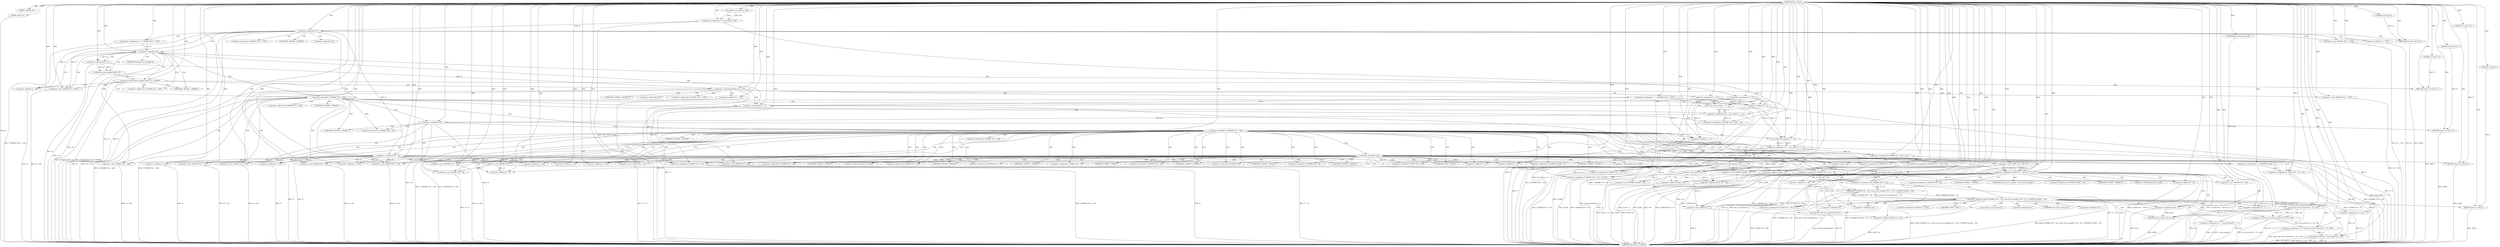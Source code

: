 digraph tftp_connect {  
"1000113" [label = "(METHOD,tftp_connect)" ]
"1000406" [label = "(METHOD_RETURN,int __fastcall)" ]
"1000114" [label = "(PARAM,_DWORD *a1)" ]
"1000115" [label = "(PARAM,_BYTE *a2)" ]
"1000129" [label = "(<operator>.assignment,v4 = Curl_ccalloc(1, 336))" ]
"1000131" [label = "(Curl_ccalloc,Curl_ccalloc(1, 336))" ]
"1000134" [label = "(<operator>.assignment,a1[188] = v4)" ]
"1000140" [label = "(<operator>.logicalNot,!v4)" ]
"1000142" [label = "(RETURN,return 27;,return 27;)" ]
"1000143" [label = "(LITERAL,27,return 27;)" ]
"1000144" [label = "(<operator>.assignment,v5 = v4)" ]
"1000147" [label = "(<operator>.assignment,v6 = *(_DWORD *)(*a1 + 1576))" ]
"1000150" [label = "(<operator>.cast,(_DWORD *)(*a1 + 1576))" ]
"1000152" [label = "(<operator>.addition,*a1 + 1576)" ]
"1000157" [label = "(<operator>.logicalNot,!v6)" ]
"1000160" [label = "(<operator>.assignment,v7 = 512)" ]
"1000164" [label = "(<operator>.assignment,v6 = v7)" ]
"1000169" [label = "(<operator>.greaterThan,(unsigned int)(v6 - 8) > 0xFFB0)" ]
"1000170" [label = "(<operator>.cast,(unsigned int)(v6 - 8))" ]
"1000172" [label = "(<operator>.subtraction,v6 - 8)" ]
"1000176" [label = "(RETURN,return 71;,return 71;)" ]
"1000177" [label = "(LITERAL,71,return 71;)" ]
"1000179" [label = "(<operator>.greaterEqualsThan,v6 >= 512)" ]
"1000183" [label = "(<operator>.assignment,v7 = *(_DWORD *)(*a1 + 1576))" ]
"1000186" [label = "(<operator>.cast,(_DWORD *)(*a1 + 1576))" ]
"1000188" [label = "(<operator>.addition,*a1 + 1576)" ]
"1000193" [label = "(<operator>.assignment,v7 = 512)" ]
"1000198" [label = "(<operator>.logicalNot,!*(_DWORD *)(v4 + 328))" ]
"1000200" [label = "(<operator>.cast,(_DWORD *)(v4 + 328))" ]
"1000202" [label = "(<operator>.addition,v4 + 328)" ]
"1000206" [label = "(<operator>.assignment,v10 = Curl_ccalloc(1, v7 + 4))" ]
"1000208" [label = "(Curl_ccalloc,Curl_ccalloc(1, v7 + 4))" ]
"1000210" [label = "(<operator>.addition,v7 + 4)" ]
"1000213" [label = "(<operator>.assignment,*(_DWORD *)(v5 + 328) = v10)" ]
"1000215" [label = "(<operator>.cast,(_DWORD *)(v5 + 328))" ]
"1000217" [label = "(<operator>.addition,v5 + 328)" ]
"1000222" [label = "(<operator>.logicalNot,!v10)" ]
"1000224" [label = "(RETURN,return 27;,return 27;)" ]
"1000225" [label = "(LITERAL,27,return 27;)" ]
"1000227" [label = "(<operator>.logicalNot,!*(_DWORD *)(v5 + 332))" ]
"1000229" [label = "(<operator>.cast,(_DWORD *)(v5 + 332))" ]
"1000231" [label = "(<operator>.addition,v5 + 332)" ]
"1000235" [label = "(<operator>.assignment,v14 = Curl_ccalloc(1, v7 + 4))" ]
"1000237" [label = "(Curl_ccalloc,Curl_ccalloc(1, v7 + 4))" ]
"1000239" [label = "(<operator>.addition,v7 + 4)" ]
"1000242" [label = "(<operator>.assignment,*(_DWORD *)(v5 + 332) = v14)" ]
"1000244" [label = "(<operator>.cast,(_DWORD *)(v5 + 332))" ]
"1000246" [label = "(<operator>.addition,v5 + 332)" ]
"1000251" [label = "(<operator>.logicalNot,!v14)" ]
"1000253" [label = "(RETURN,return 27;,return 27;)" ]
"1000254" [label = "(LITERAL,27,return 27;)" ]
"1000255" [label = "(Curl_conncontrol,Curl_conncontrol(a1, 1))" ]
"1000258" [label = "(<operator>.assignment,v8 = *(_DWORD *)(a1[20] + 4))" ]
"1000261" [label = "(<operator>.cast,(_DWORD *)(a1[20] + 4))" ]
"1000263" [label = "(<operator>.addition,a1[20] + 4)" ]
"1000268" [label = "(<operator>.assignment,*(_DWORD *)(v5 + 20) = a1[105])" ]
"1000270" [label = "(<operator>.cast,(_DWORD *)(v5 + 20))" ]
"1000272" [label = "(<operator>.addition,v5 + 20)" ]
"1000278" [label = "(<operator>.assignment,*(_DWORD *)(v5 + 320) = 512)" ]
"1000280" [label = "(<operator>.cast,(_DWORD *)(v5 + 320))" ]
"1000282" [label = "(<operator>.addition,v5 + 320)" ]
"1000286" [label = "(<operator>.assignment,*(_DWORD *)(v5 + 16) = a1)" ]
"1000288" [label = "(<operator>.cast,(_DWORD *)(v5 + 16))" ]
"1000290" [label = "(<operator>.addition,v5 + 16)" ]
"1000294" [label = "(<operator>.assignment,*(_WORD *)(v5 + 52) = v8)" ]
"1000296" [label = "(<operator>.cast,(_WORD *)(v5 + 52))" ]
"1000298" [label = "(<operator>.addition,v5 + 52)" ]
"1000302" [label = "(<operator>.assignment,*(_DWORD *)(v5 + 324) = v6)" ]
"1000304" [label = "(<operator>.cast,(_DWORD *)(v5 + 324))" ]
"1000306" [label = "(<operator>.addition,v5 + 324)" ]
"1000310" [label = "(<operator>.assignment,*(_DWORD *)v5 = 0)" ]
"1000312" [label = "(<operator>.cast,(_DWORD *)v5)" ]
"1000316" [label = "(<operator>.assignment,*(_DWORD *)(v5 + 8) = -100)" ]
"1000318" [label = "(<operator>.cast,(_DWORD *)(v5 + 8))" ]
"1000320" [label = "(<operator>.addition,v5 + 8)" ]
"1000323" [label = "(<operator>.minus,-100)" ]
"1000325" [label = "(tftp_set_timeouts,tftp_set_timeouts(v5))" ]
"1000328" [label = "(<operator>.notEquals,(*((_BYTE *)a1 + 591) & 2) != 0)" ]
"1000329" [label = "(<operator>.and,*((_BYTE *)a1 + 591) & 2)" ]
"1000331" [label = "(<operator>.addition,(_BYTE *)a1 + 591)" ]
"1000332" [label = "(<operator>.cast,(_BYTE *)a1)" ]
"1000340" [label = "(Curl_pgrsStartNow,Curl_pgrsStartNow(*a1))" ]
"1000343" [label = "(<operator>.assignment,result = 0)" ]
"1000346" [label = "(<operator>.assignment,*a2 = 1)" ]
"1000350" [label = "(RETURN,return result;,return result;)" ]
"1000351" [label = "(IDENTIFIER,result,return result;)" ]
"1000353" [label = "(<operator>.logicalNot,!bind(*(_DWORD *)(v5 + 20), (const struct sockaddr *)(v5 + 52), *(_DWORD *)(a1[20] + 16)))" ]
"1000354" [label = "(bind,bind(*(_DWORD *)(v5 + 20), (const struct sockaddr *)(v5 + 52), *(_DWORD *)(a1[20] + 16)))" ]
"1000356" [label = "(<operator>.cast,(_DWORD *)(v5 + 20))" ]
"1000358" [label = "(<operator>.addition,v5 + 20)" ]
"1000361" [label = "(<operator>.cast,(const struct sockaddr *)(v5 + 52))" ]
"1000363" [label = "(<operator>.addition,v5 + 52)" ]
"1000367" [label = "(<operator>.cast,(_DWORD *)(a1[20] + 16))" ]
"1000369" [label = "(<operator>.addition,a1[20] + 16)" ]
"1000375" [label = "(<operators>.assignmentOr,*((_BYTE *)a1 + 591) |= 2u)" ]
"1000377" [label = "(<operator>.addition,(_BYTE *)a1 + 591)" ]
"1000378" [label = "(<operator>.cast,(_BYTE *)a1)" ]
"1000384" [label = "(<operator>.assignment,v11 = _errno_location())" ]
"1000387" [label = "(<operator>.assignment,v12 = *a1)" ]
"1000391" [label = "(<operator>.assignment,v13 = (const char *)Curl_strerror(*v11, v15, 128))" ]
"1000393" [label = "(<operator>.cast,(const char *)Curl_strerror(*v11, v15, 128))" ]
"1000395" [label = "(Curl_strerror,Curl_strerror(*v11, v15, 128))" ]
"1000400" [label = "(Curl_failf,Curl_failf(v12, \"bind() failed; %s\", v13))" ]
"1000404" [label = "(RETURN,return 7;,return 7;)" ]
"1000405" [label = "(LITERAL,7,return 7;)" ]
"1000149" [label = "(<operator>.indirection,*(_DWORD *)(*a1 + 1576))" ]
"1000151" [label = "(UNKNOWN,_DWORD *,_DWORD *)" ]
"1000153" [label = "(<operator>.indirection,*a1)" ]
"1000171" [label = "(UNKNOWN,unsigned int,unsigned int)" ]
"1000185" [label = "(<operator>.indirection,*(_DWORD *)(*a1 + 1576))" ]
"1000187" [label = "(UNKNOWN,_DWORD *,_DWORD *)" ]
"1000189" [label = "(<operator>.indirection,*a1)" ]
"1000199" [label = "(<operator>.indirection,*(_DWORD *)(v4 + 328))" ]
"1000201" [label = "(UNKNOWN,_DWORD *,_DWORD *)" ]
"1000214" [label = "(<operator>.indirection,*(_DWORD *)(v5 + 328))" ]
"1000216" [label = "(UNKNOWN,_DWORD *,_DWORD *)" ]
"1000228" [label = "(<operator>.indirection,*(_DWORD *)(v5 + 332))" ]
"1000230" [label = "(UNKNOWN,_DWORD *,_DWORD *)" ]
"1000243" [label = "(<operator>.indirection,*(_DWORD *)(v5 + 332))" ]
"1000245" [label = "(UNKNOWN,_DWORD *,_DWORD *)" ]
"1000260" [label = "(<operator>.indirection,*(_DWORD *)(a1[20] + 4))" ]
"1000262" [label = "(UNKNOWN,_DWORD *,_DWORD *)" ]
"1000264" [label = "(<operator>.indirectIndexAccess,a1[20])" ]
"1000269" [label = "(<operator>.indirection,*(_DWORD *)(v5 + 20))" ]
"1000271" [label = "(UNKNOWN,_DWORD *,_DWORD *)" ]
"1000275" [label = "(<operator>.indirectIndexAccess,a1[105])" ]
"1000279" [label = "(<operator>.indirection,*(_DWORD *)(v5 + 320))" ]
"1000281" [label = "(UNKNOWN,_DWORD *,_DWORD *)" ]
"1000287" [label = "(<operator>.indirection,*(_DWORD *)(v5 + 16))" ]
"1000289" [label = "(UNKNOWN,_DWORD *,_DWORD *)" ]
"1000295" [label = "(<operator>.indirection,*(_WORD *)(v5 + 52))" ]
"1000297" [label = "(UNKNOWN,_WORD *,_WORD *)" ]
"1000303" [label = "(<operator>.indirection,*(_DWORD *)(v5 + 324))" ]
"1000305" [label = "(UNKNOWN,_DWORD *,_DWORD *)" ]
"1000311" [label = "(<operator>.indirection,*(_DWORD *)v5)" ]
"1000313" [label = "(UNKNOWN,_DWORD *,_DWORD *)" ]
"1000317" [label = "(<operator>.indirection,*(_DWORD *)(v5 + 8))" ]
"1000319" [label = "(UNKNOWN,_DWORD *,_DWORD *)" ]
"1000330" [label = "(<operator>.indirection,*((_BYTE *)a1 + 591))" ]
"1000333" [label = "(UNKNOWN,_BYTE *,_BYTE *)" ]
"1000341" [label = "(<operator>.indirection,*a1)" ]
"1000347" [label = "(<operator>.indirection,*a2)" ]
"1000355" [label = "(<operator>.indirection,*(_DWORD *)(v5 + 20))" ]
"1000357" [label = "(UNKNOWN,_DWORD *,_DWORD *)" ]
"1000362" [label = "(UNKNOWN,const struct sockaddr *,const struct sockaddr *)" ]
"1000366" [label = "(<operator>.indirection,*(_DWORD *)(a1[20] + 16))" ]
"1000368" [label = "(UNKNOWN,_DWORD *,_DWORD *)" ]
"1000370" [label = "(<operator>.indirectIndexAccess,a1[20])" ]
"1000376" [label = "(<operator>.indirection,*((_BYTE *)a1 + 591))" ]
"1000379" [label = "(UNKNOWN,_BYTE *,_BYTE *)" ]
"1000386" [label = "(_errno_location,_errno_location())" ]
"1000389" [label = "(<operator>.indirection,*a1)" ]
"1000394" [label = "(UNKNOWN,const char *,const char *)" ]
"1000396" [label = "(<operator>.indirection,*v11)" ]
  "1000350" -> "1000406"  [ label = "DDG: <RET>"] 
  "1000258" -> "1000406"  [ label = "DDG: *(_DWORD *)(a1[20] + 4)"] 
  "1000242" -> "1000406"  [ label = "DDG: *(_DWORD *)(v5 + 332)"] 
  "1000217" -> "1000406"  [ label = "DDG: v5"] 
  "1000193" -> "1000406"  [ label = "DDG: v7"] 
  "1000294" -> "1000406"  [ label = "DDG: *(_WORD *)(v5 + 52)"] 
  "1000387" -> "1000406"  [ label = "DDG: *a1"] 
  "1000198" -> "1000406"  [ label = "DDG: *(_DWORD *)(v4 + 328)"] 
  "1000202" -> "1000406"  [ label = "DDG: v4"] 
  "1000222" -> "1000406"  [ label = "DDG: v10"] 
  "1000325" -> "1000406"  [ label = "DDG: tftp_set_timeouts(v5)"] 
  "1000188" -> "1000406"  [ label = "DDG: *a1"] 
  "1000237" -> "1000406"  [ label = "DDG: v7 + 4"] 
  "1000164" -> "1000406"  [ label = "DDG: v7"] 
  "1000343" -> "1000406"  [ label = "DDG: result"] 
  "1000329" -> "1000406"  [ label = "DDG: *((_BYTE *)a1 + 591)"] 
  "1000353" -> "1000406"  [ label = "DDG: !bind(*(_DWORD *)(v5 + 20), (const struct sockaddr *)(v5 + 52), *(_DWORD *)(a1[20] + 16))"] 
  "1000268" -> "1000406"  [ label = "DDG: *(_DWORD *)(v5 + 20)"] 
  "1000332" -> "1000406"  [ label = "DDG: a1"] 
  "1000210" -> "1000406"  [ label = "DDG: v7"] 
  "1000316" -> "1000406"  [ label = "DDG: -100"] 
  "1000400" -> "1000406"  [ label = "DDG: v12"] 
  "1000363" -> "1000406"  [ label = "DDG: v5"] 
  "1000244" -> "1000406"  [ label = "DDG: v5 + 332"] 
  "1000157" -> "1000406"  [ label = "DDG: !v6"] 
  "1000215" -> "1000406"  [ label = "DDG: v5 + 328"] 
  "1000391" -> "1000406"  [ label = "DDG: (const char *)Curl_strerror(*v11, v15, 128)"] 
  "1000367" -> "1000406"  [ label = "DDG: a1[20] + 16"] 
  "1000288" -> "1000406"  [ label = "DDG: v5 + 16"] 
  "1000378" -> "1000406"  [ label = "DDG: a1"] 
  "1000150" -> "1000406"  [ label = "DDG: *a1 + 1576"] 
  "1000354" -> "1000406"  [ label = "DDG: *(_DWORD *)(v5 + 20)"] 
  "1000296" -> "1000406"  [ label = "DDG: v5 + 52"] 
  "1000375" -> "1000406"  [ label = "DDG: *((_BYTE *)a1 + 591)"] 
  "1000270" -> "1000406"  [ label = "DDG: v5 + 20"] 
  "1000318" -> "1000406"  [ label = "DDG: v5 + 8"] 
  "1000294" -> "1000406"  [ label = "DDG: v8"] 
  "1000369" -> "1000406"  [ label = "DDG: a1[20]"] 
  "1000213" -> "1000406"  [ label = "DDG: *(_DWORD *)(v5 + 328)"] 
  "1000400" -> "1000406"  [ label = "DDG: Curl_failf(v12, \"bind() failed; %s\", v13)"] 
  "1000340" -> "1000406"  [ label = "DDG: *a1"] 
  "1000227" -> "1000406"  [ label = "DDG: !*(_DWORD *)(v5 + 332)"] 
  "1000152" -> "1000406"  [ label = "DDG: *a1"] 
  "1000147" -> "1000406"  [ label = "DDG: *(_DWORD *)(*a1 + 1576)"] 
  "1000179" -> "1000406"  [ label = "DDG: v6"] 
  "1000280" -> "1000406"  [ label = "DDG: v5 + 320"] 
  "1000246" -> "1000406"  [ label = "DDG: v5"] 
  "1000400" -> "1000406"  [ label = "DDG: v13"] 
  "1000115" -> "1000406"  [ label = "DDG: a2"] 
  "1000261" -> "1000406"  [ label = "DDG: a1[20] + 4"] 
  "1000384" -> "1000406"  [ label = "DDG: v11"] 
  "1000235" -> "1000406"  [ label = "DDG: Curl_ccalloc(1, v7 + 4)"] 
  "1000377" -> "1000406"  [ label = "DDG: (_BYTE *)a1"] 
  "1000255" -> "1000406"  [ label = "DDG: Curl_conncontrol(a1, 1)"] 
  "1000393" -> "1000406"  [ label = "DDG: Curl_strerror(*v11, v15, 128)"] 
  "1000354" -> "1000406"  [ label = "DDG: (const struct sockaddr *)(v5 + 52)"] 
  "1000183" -> "1000406"  [ label = "DDG: *(_DWORD *)(*a1 + 1576)"] 
  "1000222" -> "1000406"  [ label = "DDG: !v10"] 
  "1000278" -> "1000406"  [ label = "DDG: *(_DWORD *)(v5 + 320)"] 
  "1000129" -> "1000406"  [ label = "DDG: Curl_ccalloc(1, 336)"] 
  "1000268" -> "1000406"  [ label = "DDG: a1[105]"] 
  "1000251" -> "1000406"  [ label = "DDG: v14"] 
  "1000169" -> "1000406"  [ label = "DDG: (unsigned int)(v6 - 8)"] 
  "1000354" -> "1000406"  [ label = "DDG: *(_DWORD *)(a1[20] + 16)"] 
  "1000302" -> "1000406"  [ label = "DDG: *(_DWORD *)(v5 + 324)"] 
  "1000286" -> "1000406"  [ label = "DDG: *(_DWORD *)(v5 + 16)"] 
  "1000198" -> "1000406"  [ label = "DDG: !*(_DWORD *)(v4 + 328)"] 
  "1000316" -> "1000406"  [ label = "DDG: *(_DWORD *)(v5 + 8)"] 
  "1000331" -> "1000406"  [ label = "DDG: (_BYTE *)a1"] 
  "1000229" -> "1000406"  [ label = "DDG: v5 + 332"] 
  "1000310" -> "1000406"  [ label = "DDG: *(_DWORD *)v5"] 
  "1000186" -> "1000406"  [ label = "DDG: *a1 + 1576"] 
  "1000206" -> "1000406"  [ label = "DDG: Curl_ccalloc(1, v7 + 4)"] 
  "1000140" -> "1000406"  [ label = "DDG: v4"] 
  "1000395" -> "1000406"  [ label = "DDG: v15"] 
  "1000134" -> "1000406"  [ label = "DDG: a1[188]"] 
  "1000304" -> "1000406"  [ label = "DDG: v5 + 324"] 
  "1000328" -> "1000406"  [ label = "DDG: (*((_BYTE *)a1 + 591) & 2) != 0"] 
  "1000227" -> "1000406"  [ label = "DDG: *(_DWORD *)(v5 + 332)"] 
  "1000328" -> "1000406"  [ label = "DDG: *((_BYTE *)a1 + 591) & 2"] 
  "1000169" -> "1000406"  [ label = "DDG: (unsigned int)(v6 - 8) > 0xFFB0"] 
  "1000395" -> "1000406"  [ label = "DDG: *v11"] 
  "1000179" -> "1000406"  [ label = "DDG: v6 >= 512"] 
  "1000353" -> "1000406"  [ label = "DDG: bind(*(_DWORD *)(v5 + 20), (const struct sockaddr *)(v5 + 52), *(_DWORD *)(a1[20] + 16))"] 
  "1000346" -> "1000406"  [ label = "DDG: *a2"] 
  "1000140" -> "1000406"  [ label = "DDG: !v4"] 
  "1000361" -> "1000406"  [ label = "DDG: v5 + 52"] 
  "1000263" -> "1000406"  [ label = "DDG: a1[20]"] 
  "1000144" -> "1000406"  [ label = "DDG: v5"] 
  "1000172" -> "1000406"  [ label = "DDG: v6"] 
  "1000208" -> "1000406"  [ label = "DDG: v7 + 4"] 
  "1000340" -> "1000406"  [ label = "DDG: Curl_pgrsStartNow(*a1)"] 
  "1000302" -> "1000406"  [ label = "DDG: v6"] 
  "1000325" -> "1000406"  [ label = "DDG: v5"] 
  "1000170" -> "1000406"  [ label = "DDG: v6 - 8"] 
  "1000200" -> "1000406"  [ label = "DDG: v4 + 328"] 
  "1000144" -> "1000406"  [ label = "DDG: v4"] 
  "1000239" -> "1000406"  [ label = "DDG: v7"] 
  "1000356" -> "1000406"  [ label = "DDG: v5 + 20"] 
  "1000384" -> "1000406"  [ label = "DDG: _errno_location()"] 
  "1000164" -> "1000406"  [ label = "DDG: v6"] 
  "1000251" -> "1000406"  [ label = "DDG: !v14"] 
  "1000142" -> "1000406"  [ label = "DDG: <RET>"] 
  "1000253" -> "1000406"  [ label = "DDG: <RET>"] 
  "1000224" -> "1000406"  [ label = "DDG: <RET>"] 
  "1000404" -> "1000406"  [ label = "DDG: <RET>"] 
  "1000176" -> "1000406"  [ label = "DDG: <RET>"] 
  "1000113" -> "1000114"  [ label = "DDG: "] 
  "1000113" -> "1000115"  [ label = "DDG: "] 
  "1000131" -> "1000129"  [ label = "DDG: 1"] 
  "1000131" -> "1000129"  [ label = "DDG: 336"] 
  "1000113" -> "1000129"  [ label = "DDG: "] 
  "1000113" -> "1000131"  [ label = "DDG: "] 
  "1000129" -> "1000134"  [ label = "DDG: v4"] 
  "1000113" -> "1000134"  [ label = "DDG: "] 
  "1000113" -> "1000140"  [ label = "DDG: "] 
  "1000129" -> "1000140"  [ label = "DDG: v4"] 
  "1000143" -> "1000142"  [ label = "DDG: 27"] 
  "1000113" -> "1000142"  [ label = "DDG: "] 
  "1000113" -> "1000143"  [ label = "DDG: "] 
  "1000140" -> "1000144"  [ label = "DDG: v4"] 
  "1000113" -> "1000144"  [ label = "DDG: "] 
  "1000113" -> "1000147"  [ label = "DDG: "] 
  "1000113" -> "1000150"  [ label = "DDG: "] 
  "1000113" -> "1000152"  [ label = "DDG: "] 
  "1000147" -> "1000157"  [ label = "DDG: v6"] 
  "1000113" -> "1000157"  [ label = "DDG: "] 
  "1000113" -> "1000160"  [ label = "DDG: "] 
  "1000160" -> "1000164"  [ label = "DDG: v7"] 
  "1000183" -> "1000164"  [ label = "DDG: v7"] 
  "1000113" -> "1000164"  [ label = "DDG: "] 
  "1000170" -> "1000169"  [ label = "DDG: v6 - 8"] 
  "1000172" -> "1000170"  [ label = "DDG: v6"] 
  "1000172" -> "1000170"  [ label = "DDG: 8"] 
  "1000157" -> "1000172"  [ label = "DDG: v6"] 
  "1000113" -> "1000172"  [ label = "DDG: "] 
  "1000113" -> "1000169"  [ label = "DDG: "] 
  "1000177" -> "1000176"  [ label = "DDG: 71"] 
  "1000113" -> "1000176"  [ label = "DDG: "] 
  "1000113" -> "1000177"  [ label = "DDG: "] 
  "1000172" -> "1000179"  [ label = "DDG: v6"] 
  "1000113" -> "1000179"  [ label = "DDG: "] 
  "1000113" -> "1000183"  [ label = "DDG: "] 
  "1000113" -> "1000186"  [ label = "DDG: "] 
  "1000113" -> "1000188"  [ label = "DDG: "] 
  "1000113" -> "1000193"  [ label = "DDG: "] 
  "1000113" -> "1000200"  [ label = "DDG: "] 
  "1000140" -> "1000200"  [ label = "DDG: v4"] 
  "1000113" -> "1000202"  [ label = "DDG: "] 
  "1000140" -> "1000202"  [ label = "DDG: v4"] 
  "1000208" -> "1000206"  [ label = "DDG: 1"] 
  "1000208" -> "1000206"  [ label = "DDG: v7 + 4"] 
  "1000113" -> "1000206"  [ label = "DDG: "] 
  "1000113" -> "1000208"  [ label = "DDG: "] 
  "1000193" -> "1000208"  [ label = "DDG: v7"] 
  "1000160" -> "1000208"  [ label = "DDG: v7"] 
  "1000183" -> "1000208"  [ label = "DDG: v7"] 
  "1000193" -> "1000210"  [ label = "DDG: v7"] 
  "1000113" -> "1000210"  [ label = "DDG: "] 
  "1000160" -> "1000210"  [ label = "DDG: v7"] 
  "1000183" -> "1000210"  [ label = "DDG: v7"] 
  "1000206" -> "1000213"  [ label = "DDG: v10"] 
  "1000113" -> "1000213"  [ label = "DDG: "] 
  "1000144" -> "1000215"  [ label = "DDG: v5"] 
  "1000113" -> "1000215"  [ label = "DDG: "] 
  "1000144" -> "1000217"  [ label = "DDG: v5"] 
  "1000113" -> "1000217"  [ label = "DDG: "] 
  "1000113" -> "1000222"  [ label = "DDG: "] 
  "1000206" -> "1000222"  [ label = "DDG: v10"] 
  "1000225" -> "1000224"  [ label = "DDG: 27"] 
  "1000113" -> "1000224"  [ label = "DDG: "] 
  "1000113" -> "1000225"  [ label = "DDG: "] 
  "1000144" -> "1000229"  [ label = "DDG: v5"] 
  "1000113" -> "1000229"  [ label = "DDG: "] 
  "1000144" -> "1000231"  [ label = "DDG: v5"] 
  "1000113" -> "1000231"  [ label = "DDG: "] 
  "1000237" -> "1000235"  [ label = "DDG: 1"] 
  "1000237" -> "1000235"  [ label = "DDG: v7 + 4"] 
  "1000113" -> "1000235"  [ label = "DDG: "] 
  "1000113" -> "1000237"  [ label = "DDG: "] 
  "1000193" -> "1000237"  [ label = "DDG: v7"] 
  "1000160" -> "1000237"  [ label = "DDG: v7"] 
  "1000183" -> "1000237"  [ label = "DDG: v7"] 
  "1000193" -> "1000239"  [ label = "DDG: v7"] 
  "1000113" -> "1000239"  [ label = "DDG: "] 
  "1000160" -> "1000239"  [ label = "DDG: v7"] 
  "1000183" -> "1000239"  [ label = "DDG: v7"] 
  "1000235" -> "1000242"  [ label = "DDG: v14"] 
  "1000113" -> "1000242"  [ label = "DDG: "] 
  "1000113" -> "1000244"  [ label = "DDG: "] 
  "1000144" -> "1000244"  [ label = "DDG: v5"] 
  "1000113" -> "1000246"  [ label = "DDG: "] 
  "1000144" -> "1000246"  [ label = "DDG: v5"] 
  "1000113" -> "1000251"  [ label = "DDG: "] 
  "1000235" -> "1000251"  [ label = "DDG: v14"] 
  "1000254" -> "1000253"  [ label = "DDG: 27"] 
  "1000113" -> "1000253"  [ label = "DDG: "] 
  "1000113" -> "1000254"  [ label = "DDG: "] 
  "1000134" -> "1000255"  [ label = "DDG: a1[188]"] 
  "1000113" -> "1000255"  [ label = "DDG: "] 
  "1000113" -> "1000258"  [ label = "DDG: "] 
  "1000255" -> "1000261"  [ label = "DDG: a1"] 
  "1000113" -> "1000261"  [ label = "DDG: "] 
  "1000255" -> "1000263"  [ label = "DDG: a1"] 
  "1000113" -> "1000263"  [ label = "DDG: "] 
  "1000255" -> "1000268"  [ label = "DDG: a1"] 
  "1000113" -> "1000270"  [ label = "DDG: "] 
  "1000144" -> "1000270"  [ label = "DDG: v5"] 
  "1000113" -> "1000272"  [ label = "DDG: "] 
  "1000144" -> "1000272"  [ label = "DDG: v5"] 
  "1000113" -> "1000278"  [ label = "DDG: "] 
  "1000113" -> "1000280"  [ label = "DDG: "] 
  "1000144" -> "1000280"  [ label = "DDG: v5"] 
  "1000113" -> "1000282"  [ label = "DDG: "] 
  "1000144" -> "1000282"  [ label = "DDG: v5"] 
  "1000255" -> "1000286"  [ label = "DDG: a1"] 
  "1000134" -> "1000286"  [ label = "DDG: a1[188]"] 
  "1000113" -> "1000286"  [ label = "DDG: "] 
  "1000113" -> "1000288"  [ label = "DDG: "] 
  "1000144" -> "1000288"  [ label = "DDG: v5"] 
  "1000113" -> "1000290"  [ label = "DDG: "] 
  "1000144" -> "1000290"  [ label = "DDG: v5"] 
  "1000258" -> "1000294"  [ label = "DDG: v8"] 
  "1000113" -> "1000294"  [ label = "DDG: "] 
  "1000113" -> "1000296"  [ label = "DDG: "] 
  "1000144" -> "1000296"  [ label = "DDG: v5"] 
  "1000113" -> "1000298"  [ label = "DDG: "] 
  "1000144" -> "1000298"  [ label = "DDG: v5"] 
  "1000179" -> "1000302"  [ label = "DDG: v6"] 
  "1000164" -> "1000302"  [ label = "DDG: v6"] 
  "1000113" -> "1000302"  [ label = "DDG: "] 
  "1000113" -> "1000304"  [ label = "DDG: "] 
  "1000144" -> "1000304"  [ label = "DDG: v5"] 
  "1000113" -> "1000306"  [ label = "DDG: "] 
  "1000144" -> "1000306"  [ label = "DDG: v5"] 
  "1000113" -> "1000310"  [ label = "DDG: "] 
  "1000113" -> "1000312"  [ label = "DDG: "] 
  "1000144" -> "1000312"  [ label = "DDG: v5"] 
  "1000323" -> "1000316"  [ label = "DDG: 100"] 
  "1000312" -> "1000318"  [ label = "DDG: v5"] 
  "1000113" -> "1000318"  [ label = "DDG: "] 
  "1000312" -> "1000320"  [ label = "DDG: v5"] 
  "1000113" -> "1000320"  [ label = "DDG: "] 
  "1000113" -> "1000323"  [ label = "DDG: "] 
  "1000113" -> "1000325"  [ label = "DDG: "] 
  "1000312" -> "1000325"  [ label = "DDG: v5"] 
  "1000329" -> "1000328"  [ label = "DDG: *((_BYTE *)a1 + 591)"] 
  "1000329" -> "1000328"  [ label = "DDG: 2"] 
  "1000332" -> "1000331"  [ label = "DDG: a1"] 
  "1000134" -> "1000332"  [ label = "DDG: a1[188]"] 
  "1000113" -> "1000332"  [ label = "DDG: "] 
  "1000255" -> "1000332"  [ label = "DDG: a1"] 
  "1000113" -> "1000331"  [ label = "DDG: "] 
  "1000113" -> "1000329"  [ label = "DDG: "] 
  "1000113" -> "1000328"  [ label = "DDG: "] 
  "1000113" -> "1000343"  [ label = "DDG: "] 
  "1000113" -> "1000346"  [ label = "DDG: "] 
  "1000351" -> "1000350"  [ label = "DDG: result"] 
  "1000343" -> "1000350"  [ label = "DDG: result"] 
  "1000113" -> "1000351"  [ label = "DDG: "] 
  "1000354" -> "1000353"  [ label = "DDG: *(_DWORD *)(v5 + 20)"] 
  "1000354" -> "1000353"  [ label = "DDG: (const struct sockaddr *)(v5 + 52)"] 
  "1000354" -> "1000353"  [ label = "DDG: *(_DWORD *)(a1[20] + 16)"] 
  "1000268" -> "1000354"  [ label = "DDG: *(_DWORD *)(v5 + 20)"] 
  "1000325" -> "1000356"  [ label = "DDG: v5"] 
  "1000113" -> "1000356"  [ label = "DDG: "] 
  "1000325" -> "1000358"  [ label = "DDG: v5"] 
  "1000113" -> "1000358"  [ label = "DDG: "] 
  "1000361" -> "1000354"  [ label = "DDG: v5 + 52"] 
  "1000113" -> "1000361"  [ label = "DDG: "] 
  "1000325" -> "1000361"  [ label = "DDG: v5"] 
  "1000113" -> "1000363"  [ label = "DDG: "] 
  "1000325" -> "1000363"  [ label = "DDG: v5"] 
  "1000332" -> "1000367"  [ label = "DDG: a1"] 
  "1000255" -> "1000367"  [ label = "DDG: a1"] 
  "1000113" -> "1000367"  [ label = "DDG: "] 
  "1000332" -> "1000369"  [ label = "DDG: a1"] 
  "1000255" -> "1000369"  [ label = "DDG: a1"] 
  "1000113" -> "1000369"  [ label = "DDG: "] 
  "1000113" -> "1000375"  [ label = "DDG: "] 
  "1000329" -> "1000375"  [ label = "DDG: *((_BYTE *)a1 + 591)"] 
  "1000378" -> "1000377"  [ label = "DDG: a1"] 
  "1000332" -> "1000378"  [ label = "DDG: a1"] 
  "1000134" -> "1000378"  [ label = "DDG: a1[188]"] 
  "1000113" -> "1000378"  [ label = "DDG: "] 
  "1000255" -> "1000378"  [ label = "DDG: a1"] 
  "1000113" -> "1000377"  [ label = "DDG: "] 
  "1000113" -> "1000384"  [ label = "DDG: "] 
  "1000113" -> "1000387"  [ label = "DDG: "] 
  "1000393" -> "1000391"  [ label = "DDG: Curl_strerror(*v11, v15, 128)"] 
  "1000113" -> "1000391"  [ label = "DDG: "] 
  "1000395" -> "1000393"  [ label = "DDG: *v11"] 
  "1000395" -> "1000393"  [ label = "DDG: v15"] 
  "1000395" -> "1000393"  [ label = "DDG: 128"] 
  "1000113" -> "1000395"  [ label = "DDG: "] 
  "1000387" -> "1000400"  [ label = "DDG: v12"] 
  "1000113" -> "1000400"  [ label = "DDG: "] 
  "1000391" -> "1000400"  [ label = "DDG: v13"] 
  "1000405" -> "1000404"  [ label = "DDG: 7"] 
  "1000113" -> "1000404"  [ label = "DDG: "] 
  "1000113" -> "1000405"  [ label = "DDG: "] 
  "1000140" -> "1000144"  [ label = "CDG: "] 
  "1000140" -> "1000142"  [ label = "CDG: "] 
  "1000140" -> "1000157"  [ label = "CDG: "] 
  "1000140" -> "1000153"  [ label = "CDG: "] 
  "1000140" -> "1000152"  [ label = "CDG: "] 
  "1000140" -> "1000151"  [ label = "CDG: "] 
  "1000140" -> "1000150"  [ label = "CDG: "] 
  "1000140" -> "1000149"  [ label = "CDG: "] 
  "1000140" -> "1000147"  [ label = "CDG: "] 
  "1000157" -> "1000160"  [ label = "CDG: "] 
  "1000157" -> "1000172"  [ label = "CDG: "] 
  "1000157" -> "1000171"  [ label = "CDG: "] 
  "1000157" -> "1000170"  [ label = "CDG: "] 
  "1000157" -> "1000169"  [ label = "CDG: "] 
  "1000157" -> "1000164"  [ label = "CDG: "] 
  "1000157" -> "1000202"  [ label = "CDG: "] 
  "1000157" -> "1000201"  [ label = "CDG: "] 
  "1000157" -> "1000200"  [ label = "CDG: "] 
  "1000157" -> "1000199"  [ label = "CDG: "] 
  "1000157" -> "1000198"  [ label = "CDG: "] 
  "1000169" -> "1000176"  [ label = "CDG: "] 
  "1000169" -> "1000179"  [ label = "CDG: "] 
  "1000169" -> "1000202"  [ label = "CDG: "] 
  "1000169" -> "1000201"  [ label = "CDG: "] 
  "1000169" -> "1000200"  [ label = "CDG: "] 
  "1000169" -> "1000199"  [ label = "CDG: "] 
  "1000169" -> "1000198"  [ label = "CDG: "] 
  "1000179" -> "1000164"  [ label = "CDG: "] 
  "1000179" -> "1000189"  [ label = "CDG: "] 
  "1000179" -> "1000188"  [ label = "CDG: "] 
  "1000179" -> "1000187"  [ label = "CDG: "] 
  "1000179" -> "1000186"  [ label = "CDG: "] 
  "1000179" -> "1000185"  [ label = "CDG: "] 
  "1000179" -> "1000183"  [ label = "CDG: "] 
  "1000179" -> "1000193"  [ label = "CDG: "] 
  "1000198" -> "1000208"  [ label = "CDG: "] 
  "1000198" -> "1000206"  [ label = "CDG: "] 
  "1000198" -> "1000222"  [ label = "CDG: "] 
  "1000198" -> "1000217"  [ label = "CDG: "] 
  "1000198" -> "1000216"  [ label = "CDG: "] 
  "1000198" -> "1000215"  [ label = "CDG: "] 
  "1000198" -> "1000214"  [ label = "CDG: "] 
  "1000198" -> "1000213"  [ label = "CDG: "] 
  "1000198" -> "1000210"  [ label = "CDG: "] 
  "1000198" -> "1000231"  [ label = "CDG: "] 
  "1000198" -> "1000230"  [ label = "CDG: "] 
  "1000198" -> "1000229"  [ label = "CDG: "] 
  "1000198" -> "1000228"  [ label = "CDG: "] 
  "1000198" -> "1000227"  [ label = "CDG: "] 
  "1000222" -> "1000224"  [ label = "CDG: "] 
  "1000222" -> "1000231"  [ label = "CDG: "] 
  "1000222" -> "1000230"  [ label = "CDG: "] 
  "1000222" -> "1000229"  [ label = "CDG: "] 
  "1000222" -> "1000228"  [ label = "CDG: "] 
  "1000222" -> "1000227"  [ label = "CDG: "] 
  "1000227" -> "1000239"  [ label = "CDG: "] 
  "1000227" -> "1000237"  [ label = "CDG: "] 
  "1000227" -> "1000235"  [ label = "CDG: "] 
  "1000227" -> "1000255"  [ label = "CDG: "] 
  "1000227" -> "1000251"  [ label = "CDG: "] 
  "1000227" -> "1000246"  [ label = "CDG: "] 
  "1000227" -> "1000245"  [ label = "CDG: "] 
  "1000227" -> "1000244"  [ label = "CDG: "] 
  "1000227" -> "1000243"  [ label = "CDG: "] 
  "1000227" -> "1000242"  [ label = "CDG: "] 
  "1000227" -> "1000272"  [ label = "CDG: "] 
  "1000227" -> "1000271"  [ label = "CDG: "] 
  "1000227" -> "1000270"  [ label = "CDG: "] 
  "1000227" -> "1000269"  [ label = "CDG: "] 
  "1000227" -> "1000268"  [ label = "CDG: "] 
  "1000227" -> "1000264"  [ label = "CDG: "] 
  "1000227" -> "1000263"  [ label = "CDG: "] 
  "1000227" -> "1000262"  [ label = "CDG: "] 
  "1000227" -> "1000261"  [ label = "CDG: "] 
  "1000227" -> "1000260"  [ label = "CDG: "] 
  "1000227" -> "1000258"  [ label = "CDG: "] 
  "1000227" -> "1000288"  [ label = "CDG: "] 
  "1000227" -> "1000287"  [ label = "CDG: "] 
  "1000227" -> "1000286"  [ label = "CDG: "] 
  "1000227" -> "1000282"  [ label = "CDG: "] 
  "1000227" -> "1000281"  [ label = "CDG: "] 
  "1000227" -> "1000280"  [ label = "CDG: "] 
  "1000227" -> "1000279"  [ label = "CDG: "] 
  "1000227" -> "1000278"  [ label = "CDG: "] 
  "1000227" -> "1000275"  [ label = "CDG: "] 
  "1000227" -> "1000304"  [ label = "CDG: "] 
  "1000227" -> "1000303"  [ label = "CDG: "] 
  "1000227" -> "1000302"  [ label = "CDG: "] 
  "1000227" -> "1000298"  [ label = "CDG: "] 
  "1000227" -> "1000297"  [ label = "CDG: "] 
  "1000227" -> "1000296"  [ label = "CDG: "] 
  "1000227" -> "1000295"  [ label = "CDG: "] 
  "1000227" -> "1000294"  [ label = "CDG: "] 
  "1000227" -> "1000290"  [ label = "CDG: "] 
  "1000227" -> "1000289"  [ label = "CDG: "] 
  "1000227" -> "1000320"  [ label = "CDG: "] 
  "1000227" -> "1000319"  [ label = "CDG: "] 
  "1000227" -> "1000318"  [ label = "CDG: "] 
  "1000227" -> "1000317"  [ label = "CDG: "] 
  "1000227" -> "1000316"  [ label = "CDG: "] 
  "1000227" -> "1000313"  [ label = "CDG: "] 
  "1000227" -> "1000312"  [ label = "CDG: "] 
  "1000227" -> "1000311"  [ label = "CDG: "] 
  "1000227" -> "1000310"  [ label = "CDG: "] 
  "1000227" -> "1000306"  [ label = "CDG: "] 
  "1000227" -> "1000305"  [ label = "CDG: "] 
  "1000227" -> "1000333"  [ label = "CDG: "] 
  "1000227" -> "1000332"  [ label = "CDG: "] 
  "1000227" -> "1000331"  [ label = "CDG: "] 
  "1000227" -> "1000330"  [ label = "CDG: "] 
  "1000227" -> "1000329"  [ label = "CDG: "] 
  "1000227" -> "1000328"  [ label = "CDG: "] 
  "1000227" -> "1000325"  [ label = "CDG: "] 
  "1000227" -> "1000323"  [ label = "CDG: "] 
  "1000251" -> "1000255"  [ label = "CDG: "] 
  "1000251" -> "1000253"  [ label = "CDG: "] 
  "1000251" -> "1000272"  [ label = "CDG: "] 
  "1000251" -> "1000271"  [ label = "CDG: "] 
  "1000251" -> "1000270"  [ label = "CDG: "] 
  "1000251" -> "1000269"  [ label = "CDG: "] 
  "1000251" -> "1000268"  [ label = "CDG: "] 
  "1000251" -> "1000264"  [ label = "CDG: "] 
  "1000251" -> "1000263"  [ label = "CDG: "] 
  "1000251" -> "1000262"  [ label = "CDG: "] 
  "1000251" -> "1000261"  [ label = "CDG: "] 
  "1000251" -> "1000260"  [ label = "CDG: "] 
  "1000251" -> "1000258"  [ label = "CDG: "] 
  "1000251" -> "1000288"  [ label = "CDG: "] 
  "1000251" -> "1000287"  [ label = "CDG: "] 
  "1000251" -> "1000286"  [ label = "CDG: "] 
  "1000251" -> "1000282"  [ label = "CDG: "] 
  "1000251" -> "1000281"  [ label = "CDG: "] 
  "1000251" -> "1000280"  [ label = "CDG: "] 
  "1000251" -> "1000279"  [ label = "CDG: "] 
  "1000251" -> "1000278"  [ label = "CDG: "] 
  "1000251" -> "1000275"  [ label = "CDG: "] 
  "1000251" -> "1000304"  [ label = "CDG: "] 
  "1000251" -> "1000303"  [ label = "CDG: "] 
  "1000251" -> "1000302"  [ label = "CDG: "] 
  "1000251" -> "1000298"  [ label = "CDG: "] 
  "1000251" -> "1000297"  [ label = "CDG: "] 
  "1000251" -> "1000296"  [ label = "CDG: "] 
  "1000251" -> "1000295"  [ label = "CDG: "] 
  "1000251" -> "1000294"  [ label = "CDG: "] 
  "1000251" -> "1000290"  [ label = "CDG: "] 
  "1000251" -> "1000289"  [ label = "CDG: "] 
  "1000251" -> "1000320"  [ label = "CDG: "] 
  "1000251" -> "1000319"  [ label = "CDG: "] 
  "1000251" -> "1000318"  [ label = "CDG: "] 
  "1000251" -> "1000317"  [ label = "CDG: "] 
  "1000251" -> "1000316"  [ label = "CDG: "] 
  "1000251" -> "1000313"  [ label = "CDG: "] 
  "1000251" -> "1000312"  [ label = "CDG: "] 
  "1000251" -> "1000311"  [ label = "CDG: "] 
  "1000251" -> "1000310"  [ label = "CDG: "] 
  "1000251" -> "1000306"  [ label = "CDG: "] 
  "1000251" -> "1000305"  [ label = "CDG: "] 
  "1000251" -> "1000333"  [ label = "CDG: "] 
  "1000251" -> "1000332"  [ label = "CDG: "] 
  "1000251" -> "1000331"  [ label = "CDG: "] 
  "1000251" -> "1000330"  [ label = "CDG: "] 
  "1000251" -> "1000329"  [ label = "CDG: "] 
  "1000251" -> "1000328"  [ label = "CDG: "] 
  "1000251" -> "1000325"  [ label = "CDG: "] 
  "1000251" -> "1000323"  [ label = "CDG: "] 
  "1000328" -> "1000350"  [ label = "CDG: "] 
  "1000328" -> "1000347"  [ label = "CDG: "] 
  "1000328" -> "1000346"  [ label = "CDG: "] 
  "1000328" -> "1000343"  [ label = "CDG: "] 
  "1000328" -> "1000341"  [ label = "CDG: "] 
  "1000328" -> "1000340"  [ label = "CDG: "] 
  "1000328" -> "1000368"  [ label = "CDG: "] 
  "1000328" -> "1000367"  [ label = "CDG: "] 
  "1000328" -> "1000366"  [ label = "CDG: "] 
  "1000328" -> "1000363"  [ label = "CDG: "] 
  "1000328" -> "1000362"  [ label = "CDG: "] 
  "1000328" -> "1000361"  [ label = "CDG: "] 
  "1000328" -> "1000358"  [ label = "CDG: "] 
  "1000328" -> "1000357"  [ label = "CDG: "] 
  "1000328" -> "1000356"  [ label = "CDG: "] 
  "1000328" -> "1000355"  [ label = "CDG: "] 
  "1000328" -> "1000354"  [ label = "CDG: "] 
  "1000328" -> "1000353"  [ label = "CDG: "] 
  "1000328" -> "1000370"  [ label = "CDG: "] 
  "1000328" -> "1000369"  [ label = "CDG: "] 
  "1000353" -> "1000350"  [ label = "CDG: "] 
  "1000353" -> "1000347"  [ label = "CDG: "] 
  "1000353" -> "1000346"  [ label = "CDG: "] 
  "1000353" -> "1000343"  [ label = "CDG: "] 
  "1000353" -> "1000341"  [ label = "CDG: "] 
  "1000353" -> "1000340"  [ label = "CDG: "] 
  "1000353" -> "1000384"  [ label = "CDG: "] 
  "1000353" -> "1000379"  [ label = "CDG: "] 
  "1000353" -> "1000378"  [ label = "CDG: "] 
  "1000353" -> "1000377"  [ label = "CDG: "] 
  "1000353" -> "1000376"  [ label = "CDG: "] 
  "1000353" -> "1000375"  [ label = "CDG: "] 
  "1000353" -> "1000400"  [ label = "CDG: "] 
  "1000353" -> "1000396"  [ label = "CDG: "] 
  "1000353" -> "1000395"  [ label = "CDG: "] 
  "1000353" -> "1000394"  [ label = "CDG: "] 
  "1000353" -> "1000393"  [ label = "CDG: "] 
  "1000353" -> "1000391"  [ label = "CDG: "] 
  "1000353" -> "1000389"  [ label = "CDG: "] 
  "1000353" -> "1000387"  [ label = "CDG: "] 
  "1000353" -> "1000386"  [ label = "CDG: "] 
  "1000353" -> "1000404"  [ label = "CDG: "] 
}
